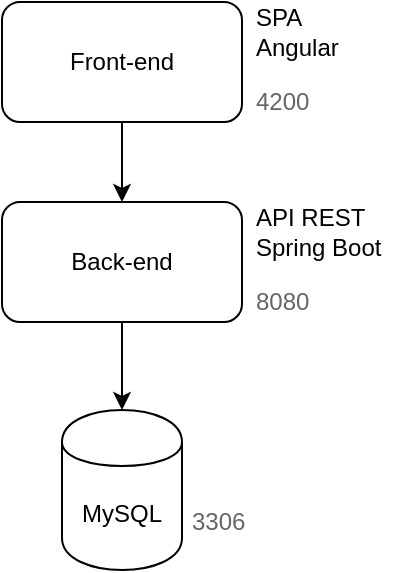 <mxfile version="11.2.6" type="device" pages="1"><diagram id="wxGEuHn9alhcYvC8mZH8" name="Page-1"><mxGraphModel dx="868" dy="416" grid="1" gridSize="10" guides="1" tooltips="1" connect="1" arrows="1" fold="1" page="1" pageScale="1" pageWidth="827" pageHeight="1169" math="0" shadow="0"><root><mxCell id="0"/><mxCell id="1" parent="0"/><mxCell id="yhkpPNWwh7pO_p61_vxY-5" style="edgeStyle=orthogonalEdgeStyle;rounded=0;orthogonalLoop=1;jettySize=auto;html=1;exitX=0.5;exitY=1;exitDx=0;exitDy=0;" edge="1" parent="1" source="yhkpPNWwh7pO_p61_vxY-1" target="yhkpPNWwh7pO_p61_vxY-4"><mxGeometry relative="1" as="geometry"/></mxCell><mxCell id="yhkpPNWwh7pO_p61_vxY-1" value="Front-end" style="rounded=1;whiteSpace=wrap;html=1;" vertex="1" parent="1"><mxGeometry x="300" y="90" width="120" height="60" as="geometry"/></mxCell><mxCell id="yhkpPNWwh7pO_p61_vxY-3" value="SPA&lt;br&gt;Angular" style="text;html=1;strokeColor=none;fillColor=none;align=left;verticalAlign=middle;whiteSpace=wrap;rounded=0;" vertex="1" parent="1"><mxGeometry x="425" y="90" width="50" height="30" as="geometry"/></mxCell><mxCell id="yhkpPNWwh7pO_p61_vxY-8" style="edgeStyle=orthogonalEdgeStyle;rounded=0;orthogonalLoop=1;jettySize=auto;html=1;exitX=0.5;exitY=1;exitDx=0;exitDy=0;" edge="1" parent="1" source="yhkpPNWwh7pO_p61_vxY-4" target="yhkpPNWwh7pO_p61_vxY-7"><mxGeometry relative="1" as="geometry"/></mxCell><mxCell id="yhkpPNWwh7pO_p61_vxY-4" value="Back-end" style="rounded=1;whiteSpace=wrap;html=1;align=center;" vertex="1" parent="1"><mxGeometry x="300" y="190" width="120" height="60" as="geometry"/></mxCell><mxCell id="yhkpPNWwh7pO_p61_vxY-6" value="API REST&lt;br&gt;Spring Boot" style="text;html=1;strokeColor=none;fillColor=none;align=left;verticalAlign=middle;whiteSpace=wrap;rounded=0;" vertex="1" parent="1"><mxGeometry x="425" y="185" width="80" height="40" as="geometry"/></mxCell><mxCell id="yhkpPNWwh7pO_p61_vxY-7" value="MySQL" style="shape=cylinder;whiteSpace=wrap;html=1;boundedLbl=1;backgroundOutline=1;align=center;" vertex="1" parent="1"><mxGeometry x="330" y="294" width="60" height="80" as="geometry"/></mxCell><mxCell id="yhkpPNWwh7pO_p61_vxY-9" value="8080" style="text;html=1;strokeColor=none;fillColor=none;align=left;verticalAlign=middle;whiteSpace=wrap;rounded=0;fontColor=#666666;" vertex="1" parent="1"><mxGeometry x="425" y="230" width="40" height="20" as="geometry"/></mxCell><mxCell id="yhkpPNWwh7pO_p61_vxY-10" value="4200" style="text;html=1;strokeColor=none;fillColor=none;align=left;verticalAlign=middle;whiteSpace=wrap;rounded=0;fontColor=#666666;" vertex="1" parent="1"><mxGeometry x="425" y="130" width="40" height="20" as="geometry"/></mxCell><mxCell id="yhkpPNWwh7pO_p61_vxY-11" value="3306" style="text;html=1;strokeColor=none;fillColor=none;align=left;verticalAlign=middle;whiteSpace=wrap;rounded=0;fontColor=#666666;" vertex="1" parent="1"><mxGeometry x="393" y="340" width="40" height="20" as="geometry"/></mxCell></root></mxGraphModel></diagram></mxfile>